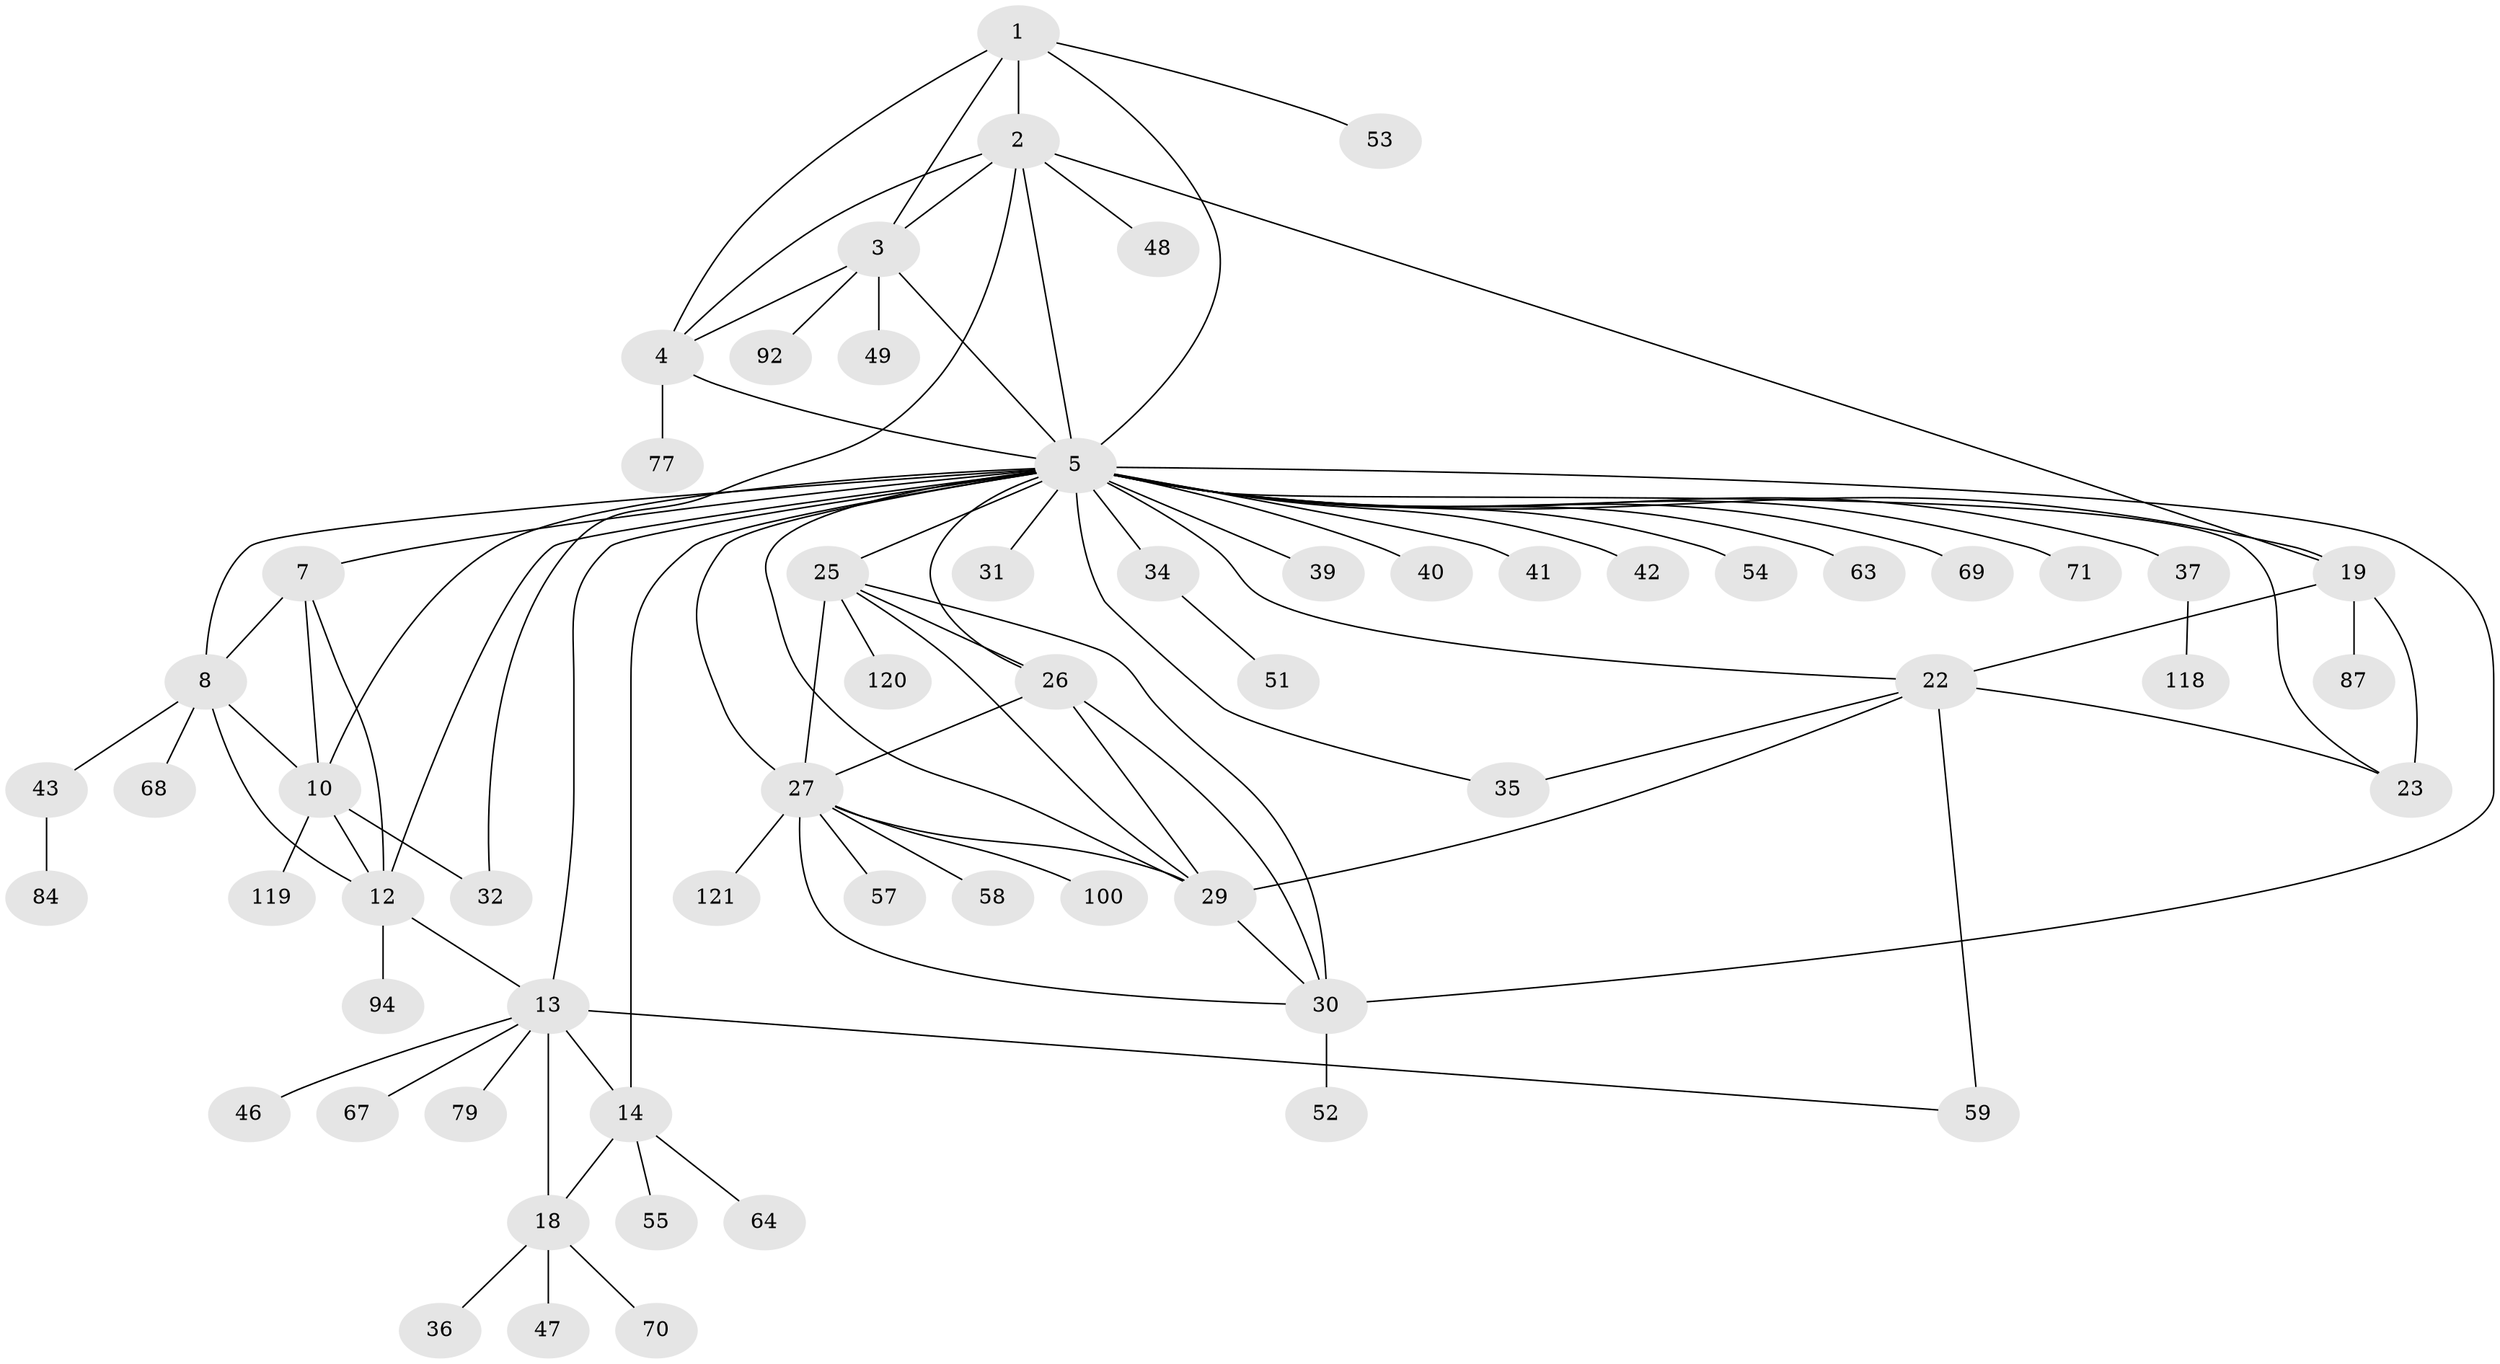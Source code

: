 // original degree distribution, {7: 0.07317073170731707, 8: 0.04065040650406504, 6: 0.016260162601626018, 12: 0.008130081300813009, 10: 0.032520325203252036, 13: 0.016260162601626018, 9: 0.024390243902439025, 5: 0.016260162601626018, 15: 0.008130081300813009, 11: 0.008130081300813009, 1: 0.5772357723577236, 2: 0.13821138211382114, 3: 0.04065040650406504}
// Generated by graph-tools (version 1.1) at 2025/16/03/09/25 04:16:01]
// undirected, 61 vertices, 93 edges
graph export_dot {
graph [start="1"]
  node [color=gray90,style=filled];
  1 [super="+45"];
  2 [super="+6"];
  3 [super="+38"];
  4;
  5 [super="+95+85+33+9"];
  7 [super="+89+56"];
  8;
  10;
  12;
  13 [super="+16"];
  14 [super="+15"];
  18;
  19 [super="+24"];
  22 [super="+107+102"];
  23 [super="+90"];
  25 [super="+61"];
  26;
  27;
  29 [super="+112+66+73"];
  30 [super="+91+88+82+83+60"];
  31;
  32;
  34 [super="+65"];
  35 [super="+122"];
  36 [super="+97+72"];
  37;
  39;
  40;
  41;
  42 [super="+86"];
  43;
  46;
  47;
  48;
  49;
  51;
  52;
  53;
  54 [super="+123"];
  55;
  57;
  58;
  59;
  63;
  64;
  67;
  68;
  69;
  70 [super="+81"];
  71;
  77;
  79;
  84;
  87;
  92 [super="+110+93"];
  94;
  100;
  118;
  119;
  120;
  121;
  1 -- 2 [weight=2];
  1 -- 3;
  1 -- 4;
  1 -- 5;
  1 -- 53;
  2 -- 3 [weight=2];
  2 -- 4 [weight=2];
  2 -- 5 [weight=3];
  2 -- 32;
  2 -- 48;
  2 -- 19;
  3 -- 4;
  3 -- 5;
  3 -- 49;
  3 -- 92;
  4 -- 5;
  4 -- 77;
  5 -- 13 [weight=3];
  5 -- 63;
  5 -- 69;
  5 -- 7 [weight=2];
  5 -- 8 [weight=3];
  5 -- 71;
  5 -- 10 [weight=3];
  5 -- 12 [weight=2];
  5 -- 14;
  5 -- 19 [weight=4];
  5 -- 22 [weight=2];
  5 -- 23 [weight=3];
  5 -- 25;
  5 -- 26;
  5 -- 27;
  5 -- 29;
  5 -- 30 [weight=2];
  5 -- 31;
  5 -- 34;
  5 -- 35;
  5 -- 37;
  5 -- 39 [weight=2];
  5 -- 40;
  5 -- 41;
  5 -- 42;
  5 -- 54;
  7 -- 8;
  7 -- 10;
  7 -- 12;
  8 -- 10;
  8 -- 12;
  8 -- 43;
  8 -- 68;
  10 -- 12;
  10 -- 32;
  10 -- 119;
  12 -- 13;
  12 -- 94;
  13 -- 14 [weight=6];
  13 -- 18 [weight=3];
  13 -- 79;
  13 -- 67;
  13 -- 46;
  13 -- 59;
  14 -- 18 [weight=2];
  14 -- 64;
  14 -- 55;
  18 -- 36;
  18 -- 47;
  18 -- 70;
  19 -- 22 [weight=2];
  19 -- 23 [weight=2];
  19 -- 87;
  22 -- 23;
  22 -- 29;
  22 -- 35;
  22 -- 59;
  25 -- 26;
  25 -- 27;
  25 -- 29;
  25 -- 30;
  25 -- 120;
  26 -- 27;
  26 -- 29;
  26 -- 30;
  27 -- 29;
  27 -- 30;
  27 -- 57;
  27 -- 58;
  27 -- 100;
  27 -- 121;
  29 -- 30;
  30 -- 52;
  34 -- 51;
  37 -- 118;
  43 -- 84;
}
